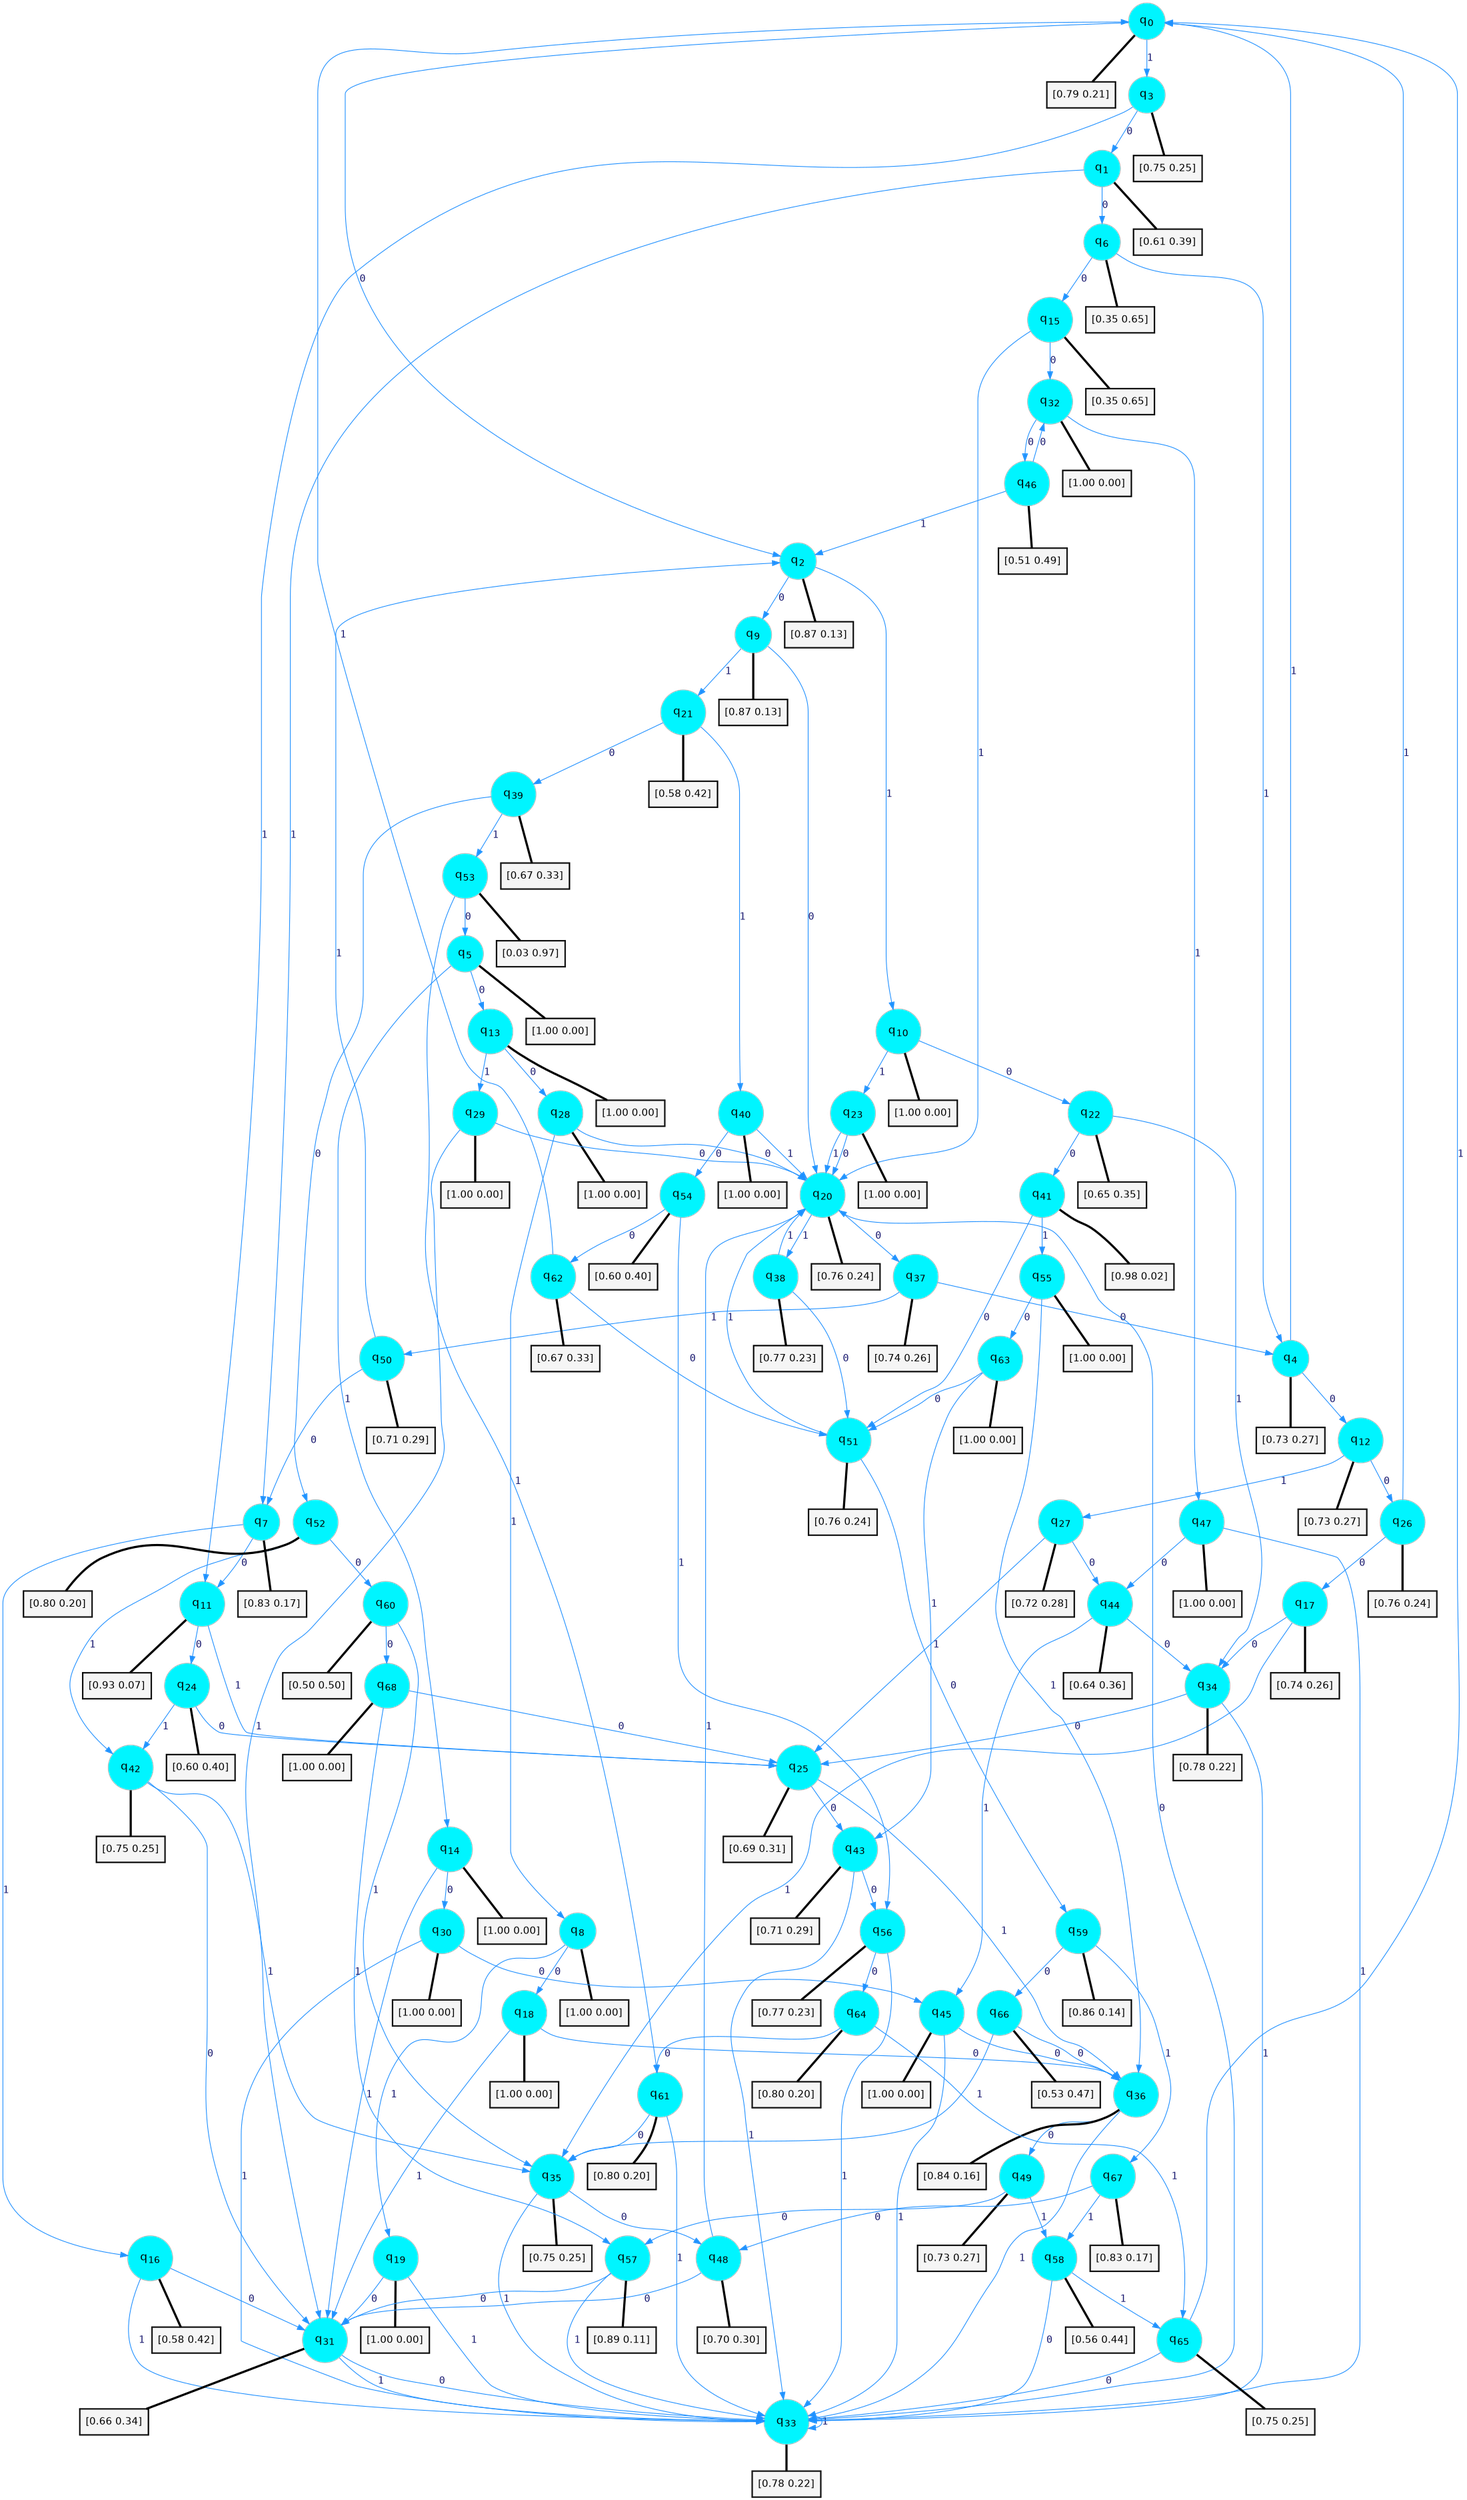 digraph G {
graph [
bgcolor=transparent, dpi=300, rankdir=TD, size="40,25"];
node [
color=gray, fillcolor=turquoise1, fontcolor=black, fontname=Helvetica, fontsize=16, fontweight=bold, shape=circle, style=filled];
edge [
arrowsize=1, color=dodgerblue1, fontcolor=midnightblue, fontname=courier, fontweight=bold, penwidth=1, style=solid, weight=20];
0[label=<q<SUB>0</SUB>>];
1[label=<q<SUB>1</SUB>>];
2[label=<q<SUB>2</SUB>>];
3[label=<q<SUB>3</SUB>>];
4[label=<q<SUB>4</SUB>>];
5[label=<q<SUB>5</SUB>>];
6[label=<q<SUB>6</SUB>>];
7[label=<q<SUB>7</SUB>>];
8[label=<q<SUB>8</SUB>>];
9[label=<q<SUB>9</SUB>>];
10[label=<q<SUB>10</SUB>>];
11[label=<q<SUB>11</SUB>>];
12[label=<q<SUB>12</SUB>>];
13[label=<q<SUB>13</SUB>>];
14[label=<q<SUB>14</SUB>>];
15[label=<q<SUB>15</SUB>>];
16[label=<q<SUB>16</SUB>>];
17[label=<q<SUB>17</SUB>>];
18[label=<q<SUB>18</SUB>>];
19[label=<q<SUB>19</SUB>>];
20[label=<q<SUB>20</SUB>>];
21[label=<q<SUB>21</SUB>>];
22[label=<q<SUB>22</SUB>>];
23[label=<q<SUB>23</SUB>>];
24[label=<q<SUB>24</SUB>>];
25[label=<q<SUB>25</SUB>>];
26[label=<q<SUB>26</SUB>>];
27[label=<q<SUB>27</SUB>>];
28[label=<q<SUB>28</SUB>>];
29[label=<q<SUB>29</SUB>>];
30[label=<q<SUB>30</SUB>>];
31[label=<q<SUB>31</SUB>>];
32[label=<q<SUB>32</SUB>>];
33[label=<q<SUB>33</SUB>>];
34[label=<q<SUB>34</SUB>>];
35[label=<q<SUB>35</SUB>>];
36[label=<q<SUB>36</SUB>>];
37[label=<q<SUB>37</SUB>>];
38[label=<q<SUB>38</SUB>>];
39[label=<q<SUB>39</SUB>>];
40[label=<q<SUB>40</SUB>>];
41[label=<q<SUB>41</SUB>>];
42[label=<q<SUB>42</SUB>>];
43[label=<q<SUB>43</SUB>>];
44[label=<q<SUB>44</SUB>>];
45[label=<q<SUB>45</SUB>>];
46[label=<q<SUB>46</SUB>>];
47[label=<q<SUB>47</SUB>>];
48[label=<q<SUB>48</SUB>>];
49[label=<q<SUB>49</SUB>>];
50[label=<q<SUB>50</SUB>>];
51[label=<q<SUB>51</SUB>>];
52[label=<q<SUB>52</SUB>>];
53[label=<q<SUB>53</SUB>>];
54[label=<q<SUB>54</SUB>>];
55[label=<q<SUB>55</SUB>>];
56[label=<q<SUB>56</SUB>>];
57[label=<q<SUB>57</SUB>>];
58[label=<q<SUB>58</SUB>>];
59[label=<q<SUB>59</SUB>>];
60[label=<q<SUB>60</SUB>>];
61[label=<q<SUB>61</SUB>>];
62[label=<q<SUB>62</SUB>>];
63[label=<q<SUB>63</SUB>>];
64[label=<q<SUB>64</SUB>>];
65[label=<q<SUB>65</SUB>>];
66[label=<q<SUB>66</SUB>>];
67[label=<q<SUB>67</SUB>>];
68[label=<q<SUB>68</SUB>>];
69[label="[0.79 0.21]", shape=box,fontcolor=black, fontname=Helvetica, fontsize=14, penwidth=2, fillcolor=whitesmoke,color=black];
70[label="[0.61 0.39]", shape=box,fontcolor=black, fontname=Helvetica, fontsize=14, penwidth=2, fillcolor=whitesmoke,color=black];
71[label="[0.87 0.13]", shape=box,fontcolor=black, fontname=Helvetica, fontsize=14, penwidth=2, fillcolor=whitesmoke,color=black];
72[label="[0.75 0.25]", shape=box,fontcolor=black, fontname=Helvetica, fontsize=14, penwidth=2, fillcolor=whitesmoke,color=black];
73[label="[0.73 0.27]", shape=box,fontcolor=black, fontname=Helvetica, fontsize=14, penwidth=2, fillcolor=whitesmoke,color=black];
74[label="[1.00 0.00]", shape=box,fontcolor=black, fontname=Helvetica, fontsize=14, penwidth=2, fillcolor=whitesmoke,color=black];
75[label="[0.35 0.65]", shape=box,fontcolor=black, fontname=Helvetica, fontsize=14, penwidth=2, fillcolor=whitesmoke,color=black];
76[label="[0.83 0.17]", shape=box,fontcolor=black, fontname=Helvetica, fontsize=14, penwidth=2, fillcolor=whitesmoke,color=black];
77[label="[1.00 0.00]", shape=box,fontcolor=black, fontname=Helvetica, fontsize=14, penwidth=2, fillcolor=whitesmoke,color=black];
78[label="[0.87 0.13]", shape=box,fontcolor=black, fontname=Helvetica, fontsize=14, penwidth=2, fillcolor=whitesmoke,color=black];
79[label="[1.00 0.00]", shape=box,fontcolor=black, fontname=Helvetica, fontsize=14, penwidth=2, fillcolor=whitesmoke,color=black];
80[label="[0.93 0.07]", shape=box,fontcolor=black, fontname=Helvetica, fontsize=14, penwidth=2, fillcolor=whitesmoke,color=black];
81[label="[0.73 0.27]", shape=box,fontcolor=black, fontname=Helvetica, fontsize=14, penwidth=2, fillcolor=whitesmoke,color=black];
82[label="[1.00 0.00]", shape=box,fontcolor=black, fontname=Helvetica, fontsize=14, penwidth=2, fillcolor=whitesmoke,color=black];
83[label="[1.00 0.00]", shape=box,fontcolor=black, fontname=Helvetica, fontsize=14, penwidth=2, fillcolor=whitesmoke,color=black];
84[label="[0.35 0.65]", shape=box,fontcolor=black, fontname=Helvetica, fontsize=14, penwidth=2, fillcolor=whitesmoke,color=black];
85[label="[0.58 0.42]", shape=box,fontcolor=black, fontname=Helvetica, fontsize=14, penwidth=2, fillcolor=whitesmoke,color=black];
86[label="[0.74 0.26]", shape=box,fontcolor=black, fontname=Helvetica, fontsize=14, penwidth=2, fillcolor=whitesmoke,color=black];
87[label="[1.00 0.00]", shape=box,fontcolor=black, fontname=Helvetica, fontsize=14, penwidth=2, fillcolor=whitesmoke,color=black];
88[label="[1.00 0.00]", shape=box,fontcolor=black, fontname=Helvetica, fontsize=14, penwidth=2, fillcolor=whitesmoke,color=black];
89[label="[0.76 0.24]", shape=box,fontcolor=black, fontname=Helvetica, fontsize=14, penwidth=2, fillcolor=whitesmoke,color=black];
90[label="[0.58 0.42]", shape=box,fontcolor=black, fontname=Helvetica, fontsize=14, penwidth=2, fillcolor=whitesmoke,color=black];
91[label="[0.65 0.35]", shape=box,fontcolor=black, fontname=Helvetica, fontsize=14, penwidth=2, fillcolor=whitesmoke,color=black];
92[label="[1.00 0.00]", shape=box,fontcolor=black, fontname=Helvetica, fontsize=14, penwidth=2, fillcolor=whitesmoke,color=black];
93[label="[0.60 0.40]", shape=box,fontcolor=black, fontname=Helvetica, fontsize=14, penwidth=2, fillcolor=whitesmoke,color=black];
94[label="[0.69 0.31]", shape=box,fontcolor=black, fontname=Helvetica, fontsize=14, penwidth=2, fillcolor=whitesmoke,color=black];
95[label="[0.76 0.24]", shape=box,fontcolor=black, fontname=Helvetica, fontsize=14, penwidth=2, fillcolor=whitesmoke,color=black];
96[label="[0.72 0.28]", shape=box,fontcolor=black, fontname=Helvetica, fontsize=14, penwidth=2, fillcolor=whitesmoke,color=black];
97[label="[1.00 0.00]", shape=box,fontcolor=black, fontname=Helvetica, fontsize=14, penwidth=2, fillcolor=whitesmoke,color=black];
98[label="[1.00 0.00]", shape=box,fontcolor=black, fontname=Helvetica, fontsize=14, penwidth=2, fillcolor=whitesmoke,color=black];
99[label="[1.00 0.00]", shape=box,fontcolor=black, fontname=Helvetica, fontsize=14, penwidth=2, fillcolor=whitesmoke,color=black];
100[label="[0.66 0.34]", shape=box,fontcolor=black, fontname=Helvetica, fontsize=14, penwidth=2, fillcolor=whitesmoke,color=black];
101[label="[1.00 0.00]", shape=box,fontcolor=black, fontname=Helvetica, fontsize=14, penwidth=2, fillcolor=whitesmoke,color=black];
102[label="[0.78 0.22]", shape=box,fontcolor=black, fontname=Helvetica, fontsize=14, penwidth=2, fillcolor=whitesmoke,color=black];
103[label="[0.78 0.22]", shape=box,fontcolor=black, fontname=Helvetica, fontsize=14, penwidth=2, fillcolor=whitesmoke,color=black];
104[label="[0.75 0.25]", shape=box,fontcolor=black, fontname=Helvetica, fontsize=14, penwidth=2, fillcolor=whitesmoke,color=black];
105[label="[0.84 0.16]", shape=box,fontcolor=black, fontname=Helvetica, fontsize=14, penwidth=2, fillcolor=whitesmoke,color=black];
106[label="[0.74 0.26]", shape=box,fontcolor=black, fontname=Helvetica, fontsize=14, penwidth=2, fillcolor=whitesmoke,color=black];
107[label="[0.77 0.23]", shape=box,fontcolor=black, fontname=Helvetica, fontsize=14, penwidth=2, fillcolor=whitesmoke,color=black];
108[label="[0.67 0.33]", shape=box,fontcolor=black, fontname=Helvetica, fontsize=14, penwidth=2, fillcolor=whitesmoke,color=black];
109[label="[1.00 0.00]", shape=box,fontcolor=black, fontname=Helvetica, fontsize=14, penwidth=2, fillcolor=whitesmoke,color=black];
110[label="[0.98 0.02]", shape=box,fontcolor=black, fontname=Helvetica, fontsize=14, penwidth=2, fillcolor=whitesmoke,color=black];
111[label="[0.75 0.25]", shape=box,fontcolor=black, fontname=Helvetica, fontsize=14, penwidth=2, fillcolor=whitesmoke,color=black];
112[label="[0.71 0.29]", shape=box,fontcolor=black, fontname=Helvetica, fontsize=14, penwidth=2, fillcolor=whitesmoke,color=black];
113[label="[0.64 0.36]", shape=box,fontcolor=black, fontname=Helvetica, fontsize=14, penwidth=2, fillcolor=whitesmoke,color=black];
114[label="[1.00 0.00]", shape=box,fontcolor=black, fontname=Helvetica, fontsize=14, penwidth=2, fillcolor=whitesmoke,color=black];
115[label="[0.51 0.49]", shape=box,fontcolor=black, fontname=Helvetica, fontsize=14, penwidth=2, fillcolor=whitesmoke,color=black];
116[label="[1.00 0.00]", shape=box,fontcolor=black, fontname=Helvetica, fontsize=14, penwidth=2, fillcolor=whitesmoke,color=black];
117[label="[0.70 0.30]", shape=box,fontcolor=black, fontname=Helvetica, fontsize=14, penwidth=2, fillcolor=whitesmoke,color=black];
118[label="[0.73 0.27]", shape=box,fontcolor=black, fontname=Helvetica, fontsize=14, penwidth=2, fillcolor=whitesmoke,color=black];
119[label="[0.71 0.29]", shape=box,fontcolor=black, fontname=Helvetica, fontsize=14, penwidth=2, fillcolor=whitesmoke,color=black];
120[label="[0.76 0.24]", shape=box,fontcolor=black, fontname=Helvetica, fontsize=14, penwidth=2, fillcolor=whitesmoke,color=black];
121[label="[0.80 0.20]", shape=box,fontcolor=black, fontname=Helvetica, fontsize=14, penwidth=2, fillcolor=whitesmoke,color=black];
122[label="[0.03 0.97]", shape=box,fontcolor=black, fontname=Helvetica, fontsize=14, penwidth=2, fillcolor=whitesmoke,color=black];
123[label="[0.60 0.40]", shape=box,fontcolor=black, fontname=Helvetica, fontsize=14, penwidth=2, fillcolor=whitesmoke,color=black];
124[label="[1.00 0.00]", shape=box,fontcolor=black, fontname=Helvetica, fontsize=14, penwidth=2, fillcolor=whitesmoke,color=black];
125[label="[0.77 0.23]", shape=box,fontcolor=black, fontname=Helvetica, fontsize=14, penwidth=2, fillcolor=whitesmoke,color=black];
126[label="[0.89 0.11]", shape=box,fontcolor=black, fontname=Helvetica, fontsize=14, penwidth=2, fillcolor=whitesmoke,color=black];
127[label="[0.56 0.44]", shape=box,fontcolor=black, fontname=Helvetica, fontsize=14, penwidth=2, fillcolor=whitesmoke,color=black];
128[label="[0.86 0.14]", shape=box,fontcolor=black, fontname=Helvetica, fontsize=14, penwidth=2, fillcolor=whitesmoke,color=black];
129[label="[0.50 0.50]", shape=box,fontcolor=black, fontname=Helvetica, fontsize=14, penwidth=2, fillcolor=whitesmoke,color=black];
130[label="[0.80 0.20]", shape=box,fontcolor=black, fontname=Helvetica, fontsize=14, penwidth=2, fillcolor=whitesmoke,color=black];
131[label="[0.67 0.33]", shape=box,fontcolor=black, fontname=Helvetica, fontsize=14, penwidth=2, fillcolor=whitesmoke,color=black];
132[label="[1.00 0.00]", shape=box,fontcolor=black, fontname=Helvetica, fontsize=14, penwidth=2, fillcolor=whitesmoke,color=black];
133[label="[0.80 0.20]", shape=box,fontcolor=black, fontname=Helvetica, fontsize=14, penwidth=2, fillcolor=whitesmoke,color=black];
134[label="[0.75 0.25]", shape=box,fontcolor=black, fontname=Helvetica, fontsize=14, penwidth=2, fillcolor=whitesmoke,color=black];
135[label="[0.53 0.47]", shape=box,fontcolor=black, fontname=Helvetica, fontsize=14, penwidth=2, fillcolor=whitesmoke,color=black];
136[label="[0.83 0.17]", shape=box,fontcolor=black, fontname=Helvetica, fontsize=14, penwidth=2, fillcolor=whitesmoke,color=black];
137[label="[1.00 0.00]", shape=box,fontcolor=black, fontname=Helvetica, fontsize=14, penwidth=2, fillcolor=whitesmoke,color=black];
0->2 [label=0];
0->3 [label=1];
0->69 [arrowhead=none, penwidth=3,color=black];
1->6 [label=0];
1->7 [label=1];
1->70 [arrowhead=none, penwidth=3,color=black];
2->9 [label=0];
2->10 [label=1];
2->71 [arrowhead=none, penwidth=3,color=black];
3->1 [label=0];
3->11 [label=1];
3->72 [arrowhead=none, penwidth=3,color=black];
4->12 [label=0];
4->0 [label=1];
4->73 [arrowhead=none, penwidth=3,color=black];
5->13 [label=0];
5->14 [label=1];
5->74 [arrowhead=none, penwidth=3,color=black];
6->15 [label=0];
6->4 [label=1];
6->75 [arrowhead=none, penwidth=3,color=black];
7->11 [label=0];
7->16 [label=1];
7->76 [arrowhead=none, penwidth=3,color=black];
8->18 [label=0];
8->19 [label=1];
8->77 [arrowhead=none, penwidth=3,color=black];
9->20 [label=0];
9->21 [label=1];
9->78 [arrowhead=none, penwidth=3,color=black];
10->22 [label=0];
10->23 [label=1];
10->79 [arrowhead=none, penwidth=3,color=black];
11->24 [label=0];
11->25 [label=1];
11->80 [arrowhead=none, penwidth=3,color=black];
12->26 [label=0];
12->27 [label=1];
12->81 [arrowhead=none, penwidth=3,color=black];
13->28 [label=0];
13->29 [label=1];
13->82 [arrowhead=none, penwidth=3,color=black];
14->30 [label=0];
14->31 [label=1];
14->83 [arrowhead=none, penwidth=3,color=black];
15->32 [label=0];
15->20 [label=1];
15->84 [arrowhead=none, penwidth=3,color=black];
16->31 [label=0];
16->33 [label=1];
16->85 [arrowhead=none, penwidth=3,color=black];
17->34 [label=0];
17->35 [label=1];
17->86 [arrowhead=none, penwidth=3,color=black];
18->36 [label=0];
18->31 [label=1];
18->87 [arrowhead=none, penwidth=3,color=black];
19->31 [label=0];
19->33 [label=1];
19->88 [arrowhead=none, penwidth=3,color=black];
20->37 [label=0];
20->38 [label=1];
20->89 [arrowhead=none, penwidth=3,color=black];
21->39 [label=0];
21->40 [label=1];
21->90 [arrowhead=none, penwidth=3,color=black];
22->41 [label=0];
22->34 [label=1];
22->91 [arrowhead=none, penwidth=3,color=black];
23->20 [label=0];
23->20 [label=1];
23->92 [arrowhead=none, penwidth=3,color=black];
24->25 [label=0];
24->42 [label=1];
24->93 [arrowhead=none, penwidth=3,color=black];
25->43 [label=0];
25->36 [label=1];
25->94 [arrowhead=none, penwidth=3,color=black];
26->17 [label=0];
26->0 [label=1];
26->95 [arrowhead=none, penwidth=3,color=black];
27->44 [label=0];
27->25 [label=1];
27->96 [arrowhead=none, penwidth=3,color=black];
28->20 [label=0];
28->8 [label=1];
28->97 [arrowhead=none, penwidth=3,color=black];
29->20 [label=0];
29->31 [label=1];
29->98 [arrowhead=none, penwidth=3,color=black];
30->45 [label=0];
30->33 [label=1];
30->99 [arrowhead=none, penwidth=3,color=black];
31->33 [label=0];
31->33 [label=1];
31->100 [arrowhead=none, penwidth=3,color=black];
32->46 [label=0];
32->47 [label=1];
32->101 [arrowhead=none, penwidth=3,color=black];
33->20 [label=0];
33->33 [label=1];
33->102 [arrowhead=none, penwidth=3,color=black];
34->25 [label=0];
34->33 [label=1];
34->103 [arrowhead=none, penwidth=3,color=black];
35->48 [label=0];
35->33 [label=1];
35->104 [arrowhead=none, penwidth=3,color=black];
36->49 [label=0];
36->33 [label=1];
36->105 [arrowhead=none, penwidth=3,color=black];
37->4 [label=0];
37->50 [label=1];
37->106 [arrowhead=none, penwidth=3,color=black];
38->51 [label=0];
38->20 [label=1];
38->107 [arrowhead=none, penwidth=3,color=black];
39->52 [label=0];
39->53 [label=1];
39->108 [arrowhead=none, penwidth=3,color=black];
40->54 [label=0];
40->20 [label=1];
40->109 [arrowhead=none, penwidth=3,color=black];
41->51 [label=0];
41->55 [label=1];
41->110 [arrowhead=none, penwidth=3,color=black];
42->31 [label=0];
42->35 [label=1];
42->111 [arrowhead=none, penwidth=3,color=black];
43->56 [label=0];
43->33 [label=1];
43->112 [arrowhead=none, penwidth=3,color=black];
44->34 [label=0];
44->45 [label=1];
44->113 [arrowhead=none, penwidth=3,color=black];
45->36 [label=0];
45->33 [label=1];
45->114 [arrowhead=none, penwidth=3,color=black];
46->32 [label=0];
46->2 [label=1];
46->115 [arrowhead=none, penwidth=3,color=black];
47->44 [label=0];
47->33 [label=1];
47->116 [arrowhead=none, penwidth=3,color=black];
48->31 [label=0];
48->20 [label=1];
48->117 [arrowhead=none, penwidth=3,color=black];
49->57 [label=0];
49->58 [label=1];
49->118 [arrowhead=none, penwidth=3,color=black];
50->7 [label=0];
50->2 [label=1];
50->119 [arrowhead=none, penwidth=3,color=black];
51->59 [label=0];
51->20 [label=1];
51->120 [arrowhead=none, penwidth=3,color=black];
52->60 [label=0];
52->42 [label=1];
52->121 [arrowhead=none, penwidth=3,color=black];
53->5 [label=0];
53->61 [label=1];
53->122 [arrowhead=none, penwidth=3,color=black];
54->62 [label=0];
54->56 [label=1];
54->123 [arrowhead=none, penwidth=3,color=black];
55->63 [label=0];
55->36 [label=1];
55->124 [arrowhead=none, penwidth=3,color=black];
56->64 [label=0];
56->33 [label=1];
56->125 [arrowhead=none, penwidth=3,color=black];
57->31 [label=0];
57->33 [label=1];
57->126 [arrowhead=none, penwidth=3,color=black];
58->33 [label=0];
58->65 [label=1];
58->127 [arrowhead=none, penwidth=3,color=black];
59->66 [label=0];
59->67 [label=1];
59->128 [arrowhead=none, penwidth=3,color=black];
60->68 [label=0];
60->35 [label=1];
60->129 [arrowhead=none, penwidth=3,color=black];
61->35 [label=0];
61->33 [label=1];
61->130 [arrowhead=none, penwidth=3,color=black];
62->51 [label=0];
62->0 [label=1];
62->131 [arrowhead=none, penwidth=3,color=black];
63->51 [label=0];
63->43 [label=1];
63->132 [arrowhead=none, penwidth=3,color=black];
64->61 [label=0];
64->65 [label=1];
64->133 [arrowhead=none, penwidth=3,color=black];
65->33 [label=0];
65->0 [label=1];
65->134 [arrowhead=none, penwidth=3,color=black];
66->36 [label=0];
66->35 [label=1];
66->135 [arrowhead=none, penwidth=3,color=black];
67->48 [label=0];
67->58 [label=1];
67->136 [arrowhead=none, penwidth=3,color=black];
68->25 [label=0];
68->57 [label=1];
68->137 [arrowhead=none, penwidth=3,color=black];
}
